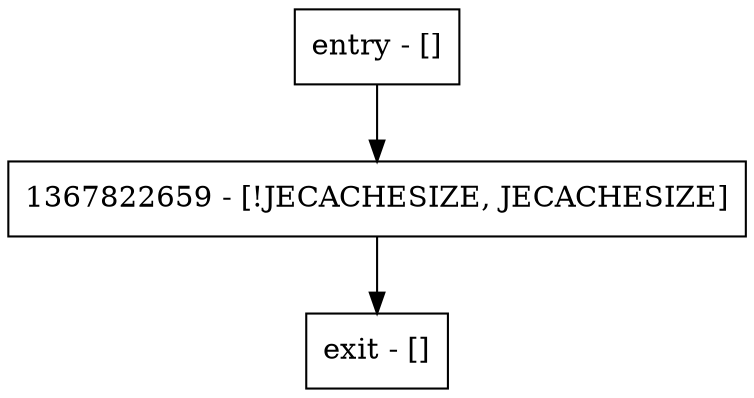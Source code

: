 digraph getMemorySizeIncludedByParent {
node [shape=record];
entry [label="entry - []"];
exit [label="exit - []"];
1367822659 [label="1367822659 - [!JECACHESIZE, JECACHESIZE]"];
entry;
exit;
entry -> 1367822659;
1367822659 -> exit;
}
